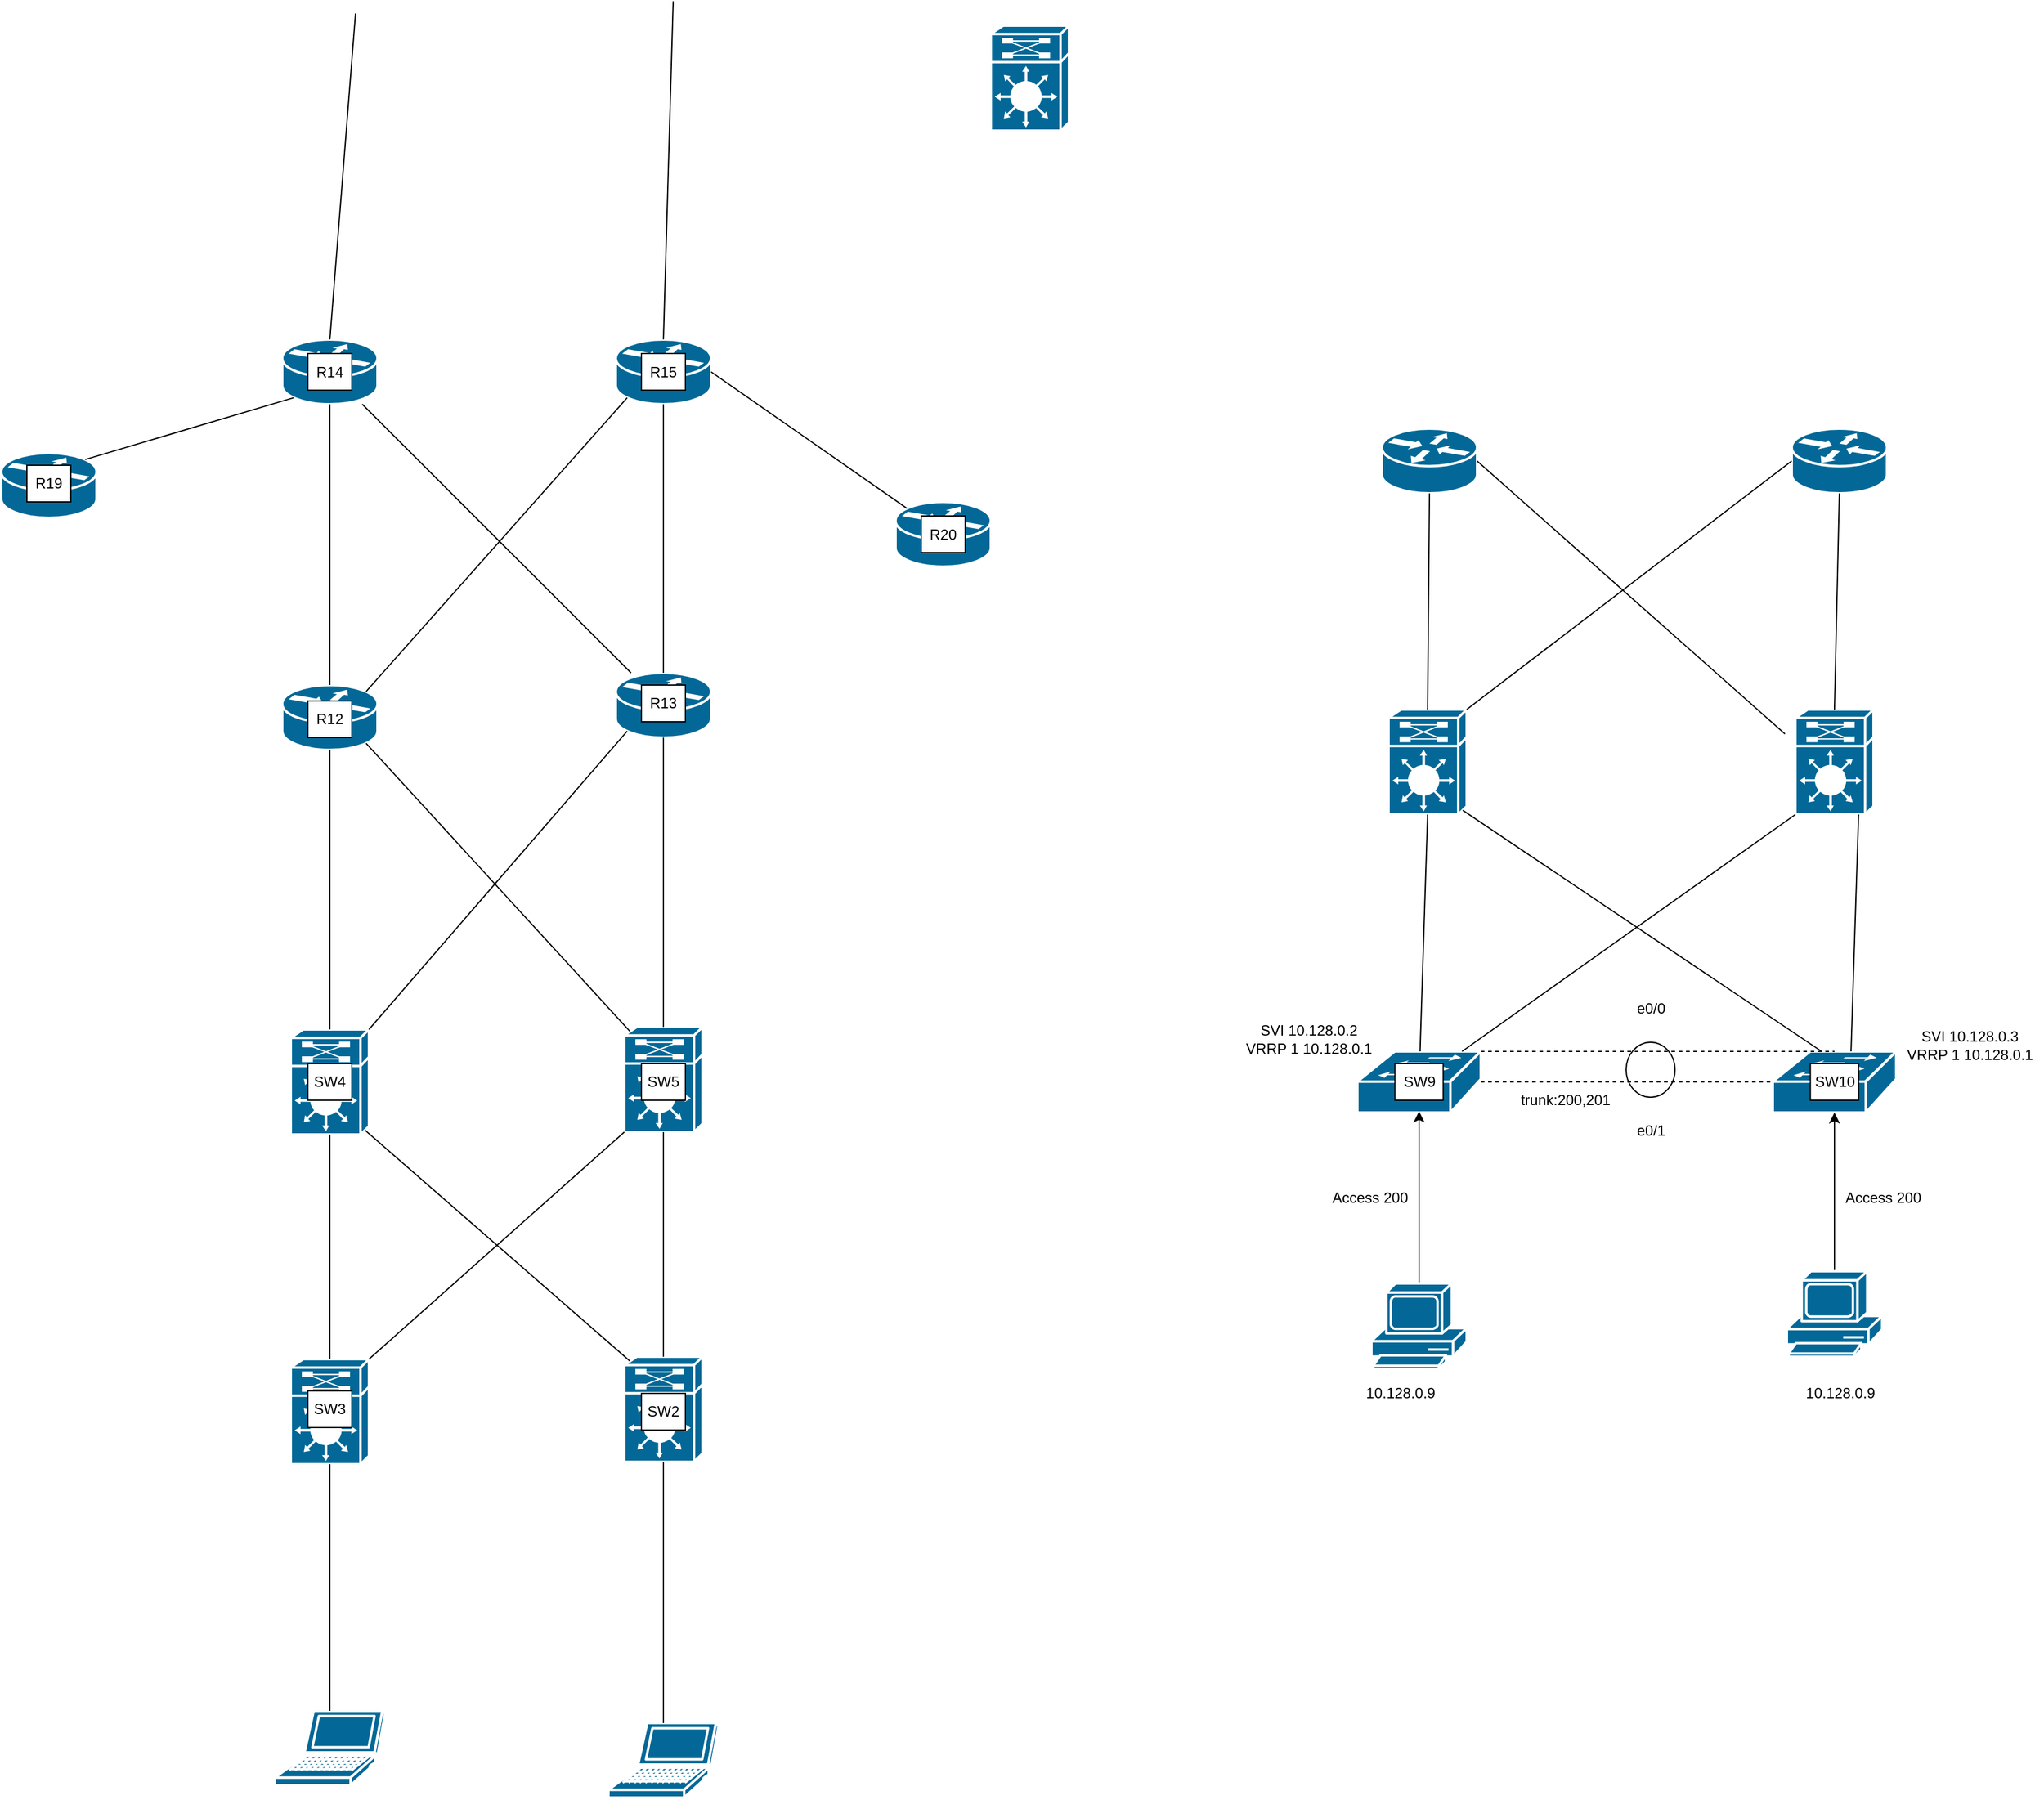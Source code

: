 <mxfile version="13.6.2" type="device"><diagram name="Page-1" id="c37626ed-c26b-45fb-9056-f9ebc6bb27b6"><mxGraphModel dx="1504" dy="1711" grid="1" gridSize="10" guides="1" tooltips="1" connect="1" arrows="1" fold="1" page="1" pageScale="1" pageWidth="1100" pageHeight="850" background="#ffffff" math="0" shadow="0"><root><mxCell id="0"/><mxCell id="1" parent="0"/><mxCell id="XNQ7U-7wRt1VdrcKMLv9-12" value="" style="ellipse;whiteSpace=wrap;html=1;" vertex="1" parent="1"><mxGeometry x="430" y="442.5" width="40" height="45" as="geometry"/></mxCell><mxCell id="XNQ7U-7wRt1VdrcKMLv9-1" value="" style="shape=mxgraph.cisco.switches.workgroup_switch;html=1;pointerEvents=1;dashed=0;fillColor=#036897;strokeColor=#ffffff;strokeWidth=2;verticalLabelPosition=bottom;verticalAlign=top;align=center;outlineConnect=0;" vertex="1" parent="1"><mxGeometry x="210" y="450" width="101" height="50" as="geometry"/></mxCell><mxCell id="XNQ7U-7wRt1VdrcKMLv9-2" value="" style="shape=mxgraph.cisco.switches.workgroup_switch;html=1;pointerEvents=1;dashed=0;fillColor=#036897;strokeColor=#ffffff;strokeWidth=2;verticalLabelPosition=bottom;verticalAlign=top;align=center;outlineConnect=0;" vertex="1" parent="1"><mxGeometry x="550" y="450" width="101" height="50" as="geometry"/></mxCell><mxCell id="XNQ7U-7wRt1VdrcKMLv9-6" style="edgeStyle=orthogonalEdgeStyle;rounded=0;orthogonalLoop=1;jettySize=auto;html=1;entryX=0.5;entryY=0.98;entryDx=0;entryDy=0;entryPerimeter=0;" edge="1" parent="1" source="XNQ7U-7wRt1VdrcKMLv9-4" target="XNQ7U-7wRt1VdrcKMLv9-1"><mxGeometry relative="1" as="geometry"/></mxCell><mxCell id="XNQ7U-7wRt1VdrcKMLv9-4" value="" style="shape=mxgraph.cisco.computers_and_peripherals.pc;html=1;pointerEvents=1;dashed=0;fillColor=#036897;strokeColor=#ffffff;strokeWidth=2;verticalLabelPosition=bottom;verticalAlign=top;align=center;outlineConnect=0;" vertex="1" parent="1"><mxGeometry x="221.5" y="640" width="78" height="70" as="geometry"/></mxCell><mxCell id="XNQ7U-7wRt1VdrcKMLv9-7" style="edgeStyle=orthogonalEdgeStyle;rounded=0;orthogonalLoop=1;jettySize=auto;html=1;" edge="1" parent="1" source="XNQ7U-7wRt1VdrcKMLv9-5" target="XNQ7U-7wRt1VdrcKMLv9-2"><mxGeometry relative="1" as="geometry"/></mxCell><mxCell id="XNQ7U-7wRt1VdrcKMLv9-5" value="" style="shape=mxgraph.cisco.computers_and_peripherals.pc;html=1;pointerEvents=1;dashed=0;fillColor=#036897;strokeColor=#ffffff;strokeWidth=2;verticalLabelPosition=bottom;verticalAlign=top;align=center;outlineConnect=0;" vertex="1" parent="1"><mxGeometry x="561.5" y="630" width="78" height="70" as="geometry"/></mxCell><mxCell id="XNQ7U-7wRt1VdrcKMLv9-8" value="" style="endArrow=none;html=1;entryX=0.5;entryY=0;entryDx=0;entryDy=0;entryPerimeter=0;exitX=1;exitY=0;exitDx=0;exitDy=0;exitPerimeter=0;dashed=1;" edge="1" parent="1" source="XNQ7U-7wRt1VdrcKMLv9-1" target="XNQ7U-7wRt1VdrcKMLv9-2"><mxGeometry width="50" height="50" relative="1" as="geometry"><mxPoint x="200" y="420" as="sourcePoint"/><mxPoint x="250" y="370" as="targetPoint"/></mxGeometry></mxCell><mxCell id="XNQ7U-7wRt1VdrcKMLv9-9" value="" style="endArrow=none;html=1;dashed=1;entryX=0;entryY=0.5;entryDx=0;entryDy=0;entryPerimeter=0;" edge="1" parent="1" source="XNQ7U-7wRt1VdrcKMLv9-1" target="XNQ7U-7wRt1VdrcKMLv9-2"><mxGeometry width="50" height="50" relative="1" as="geometry"><mxPoint x="350" y="490" as="sourcePoint"/><mxPoint x="540" y="487" as="targetPoint"/></mxGeometry></mxCell><mxCell id="XNQ7U-7wRt1VdrcKMLv9-14" value="SW9" style="rounded=0;whiteSpace=wrap;html=1;" vertex="1" parent="1"><mxGeometry x="240.75" y="460" width="39.5" height="30" as="geometry"/></mxCell><mxCell id="XNQ7U-7wRt1VdrcKMLv9-16" value="SW10" style="rounded=0;whiteSpace=wrap;html=1;" vertex="1" parent="1"><mxGeometry x="580.75" y="460" width="39.5" height="30" as="geometry"/></mxCell><mxCell id="XNQ7U-7wRt1VdrcKMLv9-17" value="10.128.0.9" style="text;html=1;align=center;verticalAlign=middle;resizable=0;points=[];autosize=1;" vertex="1" parent="1"><mxGeometry x="210.25" y="720" width="70" height="20" as="geometry"/></mxCell><mxCell id="XNQ7U-7wRt1VdrcKMLv9-18" value="10.128.0.9" style="text;html=1;align=center;verticalAlign=middle;resizable=0;points=[];autosize=1;" vertex="1" parent="1"><mxGeometry x="569.5" y="720" width="70" height="20" as="geometry"/></mxCell><mxCell id="XNQ7U-7wRt1VdrcKMLv9-19" value="e0/0" style="text;html=1;align=center;verticalAlign=middle;resizable=0;points=[];autosize=1;" vertex="1" parent="1"><mxGeometry x="430" y="405" width="40" height="20" as="geometry"/></mxCell><mxCell id="XNQ7U-7wRt1VdrcKMLv9-20" value="e0/1" style="text;html=1;align=center;verticalAlign=middle;resizable=0;points=[];autosize=1;" vertex="1" parent="1"><mxGeometry x="430" y="505" width="40" height="20" as="geometry"/></mxCell><mxCell id="XNQ7U-7wRt1VdrcKMLv9-21" value="trunk:200,201" style="text;html=1;align=center;verticalAlign=middle;resizable=0;points=[];autosize=1;" vertex="1" parent="1"><mxGeometry x="335" y="480" width="90" height="20" as="geometry"/></mxCell><mxCell id="XNQ7U-7wRt1VdrcKMLv9-22" value="Access 200" style="text;html=1;align=center;verticalAlign=middle;resizable=0;points=[];autosize=1;" vertex="1" parent="1"><mxGeometry x="180" y="560" width="80" height="20" as="geometry"/></mxCell><mxCell id="XNQ7U-7wRt1VdrcKMLv9-23" value="Access 200" style="text;html=1;align=center;verticalAlign=middle;resizable=0;points=[];autosize=1;" vertex="1" parent="1"><mxGeometry x="600" y="560" width="80" height="20" as="geometry"/></mxCell><mxCell id="XNQ7U-7wRt1VdrcKMLv9-24" value="SVI 10.128.0.2&lt;br&gt;VRRP 1 10.128.0.1" style="text;html=1;align=center;verticalAlign=middle;resizable=0;points=[];autosize=1;" vertex="1" parent="1"><mxGeometry x="110" y="425" width="120" height="30" as="geometry"/></mxCell><mxCell id="XNQ7U-7wRt1VdrcKMLv9-25" value="SVI 10.128.0.3&lt;br&gt;VRRP 1 10.128.0.1" style="text;html=1;align=center;verticalAlign=middle;resizable=0;points=[];autosize=1;" vertex="1" parent="1"><mxGeometry x="651" y="430" width="120" height="30" as="geometry"/></mxCell><mxCell id="XNQ7U-7wRt1VdrcKMLv9-29" value="" style="shape=mxgraph.cisco.misc.route_switch_processor;html=1;pointerEvents=1;dashed=0;fillColor=#036897;strokeColor=#ffffff;strokeWidth=2;verticalLabelPosition=bottom;verticalAlign=top;align=center;outlineConnect=0;" vertex="1" parent="1"><mxGeometry x="235.5" y="170" width="64" height="86" as="geometry"/></mxCell><mxCell id="XNQ7U-7wRt1VdrcKMLv9-30" value="" style="shape=mxgraph.cisco.misc.route_switch_processor;html=1;pointerEvents=1;dashed=0;fillColor=#036897;strokeColor=#ffffff;strokeWidth=2;verticalLabelPosition=bottom;verticalAlign=top;align=center;outlineConnect=0;" vertex="1" parent="1"><mxGeometry x="568.5" y="170" width="64" height="86" as="geometry"/></mxCell><mxCell id="XNQ7U-7wRt1VdrcKMLv9-31" value="" style="endArrow=none;html=1;entryX=0.5;entryY=1;entryDx=0;entryDy=0;entryPerimeter=0;" edge="1" parent="1" source="XNQ7U-7wRt1VdrcKMLv9-1" target="XNQ7U-7wRt1VdrcKMLv9-29"><mxGeometry width="50" height="50" relative="1" as="geometry"><mxPoint x="310" y="390" as="sourcePoint"/><mxPoint x="360" y="340" as="targetPoint"/></mxGeometry></mxCell><mxCell id="XNQ7U-7wRt1VdrcKMLv9-32" value="" style="endArrow=none;html=1;entryX=0.5;entryY=1;entryDx=0;entryDy=0;entryPerimeter=0;" edge="1" parent="1"><mxGeometry width="50" height="50" relative="1" as="geometry"><mxPoint x="614.049" y="450" as="sourcePoint"/><mxPoint x="620.25" y="256.0" as="targetPoint"/></mxGeometry></mxCell><mxCell id="XNQ7U-7wRt1VdrcKMLv9-33" value="" style="endArrow=none;html=1;entryX=0;entryY=1;entryDx=0;entryDy=0;entryPerimeter=0;" edge="1" parent="1" source="XNQ7U-7wRt1VdrcKMLv9-1" target="XNQ7U-7wRt1VdrcKMLv9-30"><mxGeometry width="50" height="50" relative="1" as="geometry"><mxPoint x="281.299" y="470" as="sourcePoint"/><mxPoint x="287.5" y="276.0" as="targetPoint"/></mxGeometry></mxCell><mxCell id="XNQ7U-7wRt1VdrcKMLv9-34" value="" style="endArrow=none;html=1;entryX=0.95;entryY=0.96;entryDx=0;entryDy=0;entryPerimeter=0;" edge="1" parent="1" target="XNQ7U-7wRt1VdrcKMLv9-29"><mxGeometry width="50" height="50" relative="1" as="geometry"><mxPoint x="590" y="450" as="sourcePoint"/><mxPoint x="297.5" y="286.0" as="targetPoint"/></mxGeometry></mxCell><mxCell id="XNQ7U-7wRt1VdrcKMLv9-35" value="" style="shape=mxgraph.cisco.misc.route_switch_processor;html=1;pointerEvents=1;dashed=0;fillColor=#036897;strokeColor=#ffffff;strokeWidth=2;verticalLabelPosition=bottom;verticalAlign=top;align=center;outlineConnect=0;" vertex="1" parent="1"><mxGeometry x="-390" y="430" width="64" height="86" as="geometry"/></mxCell><mxCell id="XNQ7U-7wRt1VdrcKMLv9-36" value="" style="shape=mxgraph.cisco.misc.route_switch_processor;html=1;pointerEvents=1;dashed=0;fillColor=#036897;strokeColor=#ffffff;strokeWidth=2;verticalLabelPosition=bottom;verticalAlign=top;align=center;outlineConnect=0;" vertex="1" parent="1"><mxGeometry x="-90" y="-390" width="64" height="86" as="geometry"/></mxCell><mxCell id="XNQ7U-7wRt1VdrcKMLv9-37" value="" style="shape=mxgraph.cisco.misc.route_switch_processor;html=1;pointerEvents=1;dashed=0;fillColor=#036897;strokeColor=#ffffff;strokeWidth=2;verticalLabelPosition=bottom;verticalAlign=top;align=center;outlineConnect=0;" vertex="1" parent="1"><mxGeometry x="-663" y="432" width="64" height="86" as="geometry"/></mxCell><mxCell id="XNQ7U-7wRt1VdrcKMLv9-38" value="" style="shape=mxgraph.cisco.routers.router;html=1;pointerEvents=1;dashed=0;fillColor=#036897;strokeColor=#ffffff;strokeWidth=2;verticalLabelPosition=bottom;verticalAlign=top;align=center;outlineConnect=0;" vertex="1" parent="1"><mxGeometry x="230" y="-60" width="78" height="53" as="geometry"/></mxCell><mxCell id="XNQ7U-7wRt1VdrcKMLv9-39" value="" style="shape=mxgraph.cisco.routers.router;html=1;pointerEvents=1;dashed=0;fillColor=#036897;strokeColor=#ffffff;strokeWidth=2;verticalLabelPosition=bottom;verticalAlign=top;align=center;outlineConnect=0;" vertex="1" parent="1"><mxGeometry x="565.5" y="-60" width="78" height="53" as="geometry"/></mxCell><mxCell id="XNQ7U-7wRt1VdrcKMLv9-40" value="" style="shape=mxgraph.cisco.routers.router;html=1;pointerEvents=1;dashed=0;fillColor=#036897;strokeColor=#ffffff;strokeWidth=2;verticalLabelPosition=bottom;verticalAlign=top;align=center;outlineConnect=0;" vertex="1" parent="1"><mxGeometry x="-397" y="-133" width="78" height="53" as="geometry"/></mxCell><mxCell id="XNQ7U-7wRt1VdrcKMLv9-41" value="" style="shape=mxgraph.cisco.routers.router;html=1;pointerEvents=1;dashed=0;fillColor=#036897;strokeColor=#ffffff;strokeWidth=2;verticalLabelPosition=bottom;verticalAlign=top;align=center;outlineConnect=0;" vertex="1" parent="1"><mxGeometry x="-168" width="78" height="53" as="geometry"/></mxCell><mxCell id="XNQ7U-7wRt1VdrcKMLv9-42" value="" style="shape=mxgraph.cisco.routers.router;html=1;pointerEvents=1;dashed=0;fillColor=#036897;strokeColor=#ffffff;strokeWidth=2;verticalLabelPosition=bottom;verticalAlign=top;align=center;outlineConnect=0;" vertex="1" parent="1"><mxGeometry x="-397" y="140" width="78" height="53" as="geometry"/></mxCell><mxCell id="XNQ7U-7wRt1VdrcKMLv9-43" value="" style="shape=mxgraph.cisco.routers.router;html=1;pointerEvents=1;dashed=0;fillColor=#036897;strokeColor=#ffffff;strokeWidth=2;verticalLabelPosition=bottom;verticalAlign=top;align=center;outlineConnect=0;" vertex="1" parent="1"><mxGeometry x="-670" y="-133" width="78" height="53" as="geometry"/></mxCell><mxCell id="XNQ7U-7wRt1VdrcKMLv9-44" value="" style="shape=mxgraph.cisco.routers.router;html=1;pointerEvents=1;dashed=0;fillColor=#036897;strokeColor=#ffffff;strokeWidth=2;verticalLabelPosition=bottom;verticalAlign=top;align=center;outlineConnect=0;" vertex="1" parent="1"><mxGeometry x="-900" y="-40" width="78" height="53" as="geometry"/></mxCell><mxCell id="XNQ7U-7wRt1VdrcKMLv9-45" value="" style="shape=mxgraph.cisco.routers.router;html=1;pointerEvents=1;dashed=0;fillColor=#036897;strokeColor=#ffffff;strokeWidth=2;verticalLabelPosition=bottom;verticalAlign=top;align=center;outlineConnect=0;" vertex="1" parent="1"><mxGeometry x="-670" y="150" width="78" height="53" as="geometry"/></mxCell><mxCell id="XNQ7U-7wRt1VdrcKMLv9-46" value="" style="endArrow=none;html=1;exitX=0.88;exitY=0.1;exitDx=0;exitDy=0;exitPerimeter=0;entryX=0.12;entryY=0.9;entryDx=0;entryDy=0;entryPerimeter=0;" edge="1" parent="1" source="XNQ7U-7wRt1VdrcKMLv9-44" target="XNQ7U-7wRt1VdrcKMLv9-43"><mxGeometry width="50" height="50" relative="1" as="geometry"><mxPoint x="-840" y="-130" as="sourcePoint"/><mxPoint x="-790" y="-180" as="targetPoint"/></mxGeometry></mxCell><mxCell id="XNQ7U-7wRt1VdrcKMLv9-48" value="" style="endArrow=none;html=1;exitX=0.5;exitY=0;exitDx=0;exitDy=0;exitPerimeter=0;entryX=0.5;entryY=1;entryDx=0;entryDy=0;entryPerimeter=0;" edge="1" parent="1" source="XNQ7U-7wRt1VdrcKMLv9-45" target="XNQ7U-7wRt1VdrcKMLv9-43"><mxGeometry width="50" height="50" relative="1" as="geometry"><mxPoint x="-640.0" y="120.6" as="sourcePoint"/><mxPoint x="-469.28" y="53.0" as="targetPoint"/></mxGeometry></mxCell><mxCell id="XNQ7U-7wRt1VdrcKMLv9-49" value="" style="endArrow=none;html=1;exitX=0.5;exitY=0;exitDx=0;exitDy=0;exitPerimeter=0;entryX=0.5;entryY=1;entryDx=0;entryDy=0;entryPerimeter=0;" edge="1" parent="1" source="XNQ7U-7wRt1VdrcKMLv9-42" target="XNQ7U-7wRt1VdrcKMLv9-40"><mxGeometry width="50" height="50" relative="1" as="geometry"><mxPoint x="-440" y="167" as="sourcePoint"/><mxPoint x="-440" y="-80" as="targetPoint"/></mxGeometry></mxCell><mxCell id="XNQ7U-7wRt1VdrcKMLv9-50" value="" style="endArrow=none;html=1;exitX=0.12;exitY=0.1;exitDx=0;exitDy=0;exitPerimeter=0;entryX=1;entryY=0.5;entryDx=0;entryDy=0;entryPerimeter=0;" edge="1" parent="1" source="XNQ7U-7wRt1VdrcKMLv9-41" target="XNQ7U-7wRt1VdrcKMLv9-40"><mxGeometry width="50" height="50" relative="1" as="geometry"><mxPoint x="-348" y="150" as="sourcePoint"/><mxPoint x="-348" y="-70" as="targetPoint"/></mxGeometry></mxCell><mxCell id="XNQ7U-7wRt1VdrcKMLv9-51" value="" style="endArrow=none;html=1;" edge="1" parent="1" source="XNQ7U-7wRt1VdrcKMLv9-42" target="XNQ7U-7wRt1VdrcKMLv9-43"><mxGeometry width="50" height="50" relative="1" as="geometry"><mxPoint x="-338" y="160" as="sourcePoint"/><mxPoint x="-338" y="-60" as="targetPoint"/></mxGeometry></mxCell><mxCell id="XNQ7U-7wRt1VdrcKMLv9-52" value="" style="endArrow=none;html=1;entryX=0.12;entryY=0.9;entryDx=0;entryDy=0;entryPerimeter=0;exitX=0.88;exitY=0.1;exitDx=0;exitDy=0;exitPerimeter=0;" edge="1" parent="1" source="XNQ7U-7wRt1VdrcKMLv9-45" target="XNQ7U-7wRt1VdrcKMLv9-40"><mxGeometry width="50" height="50" relative="1" as="geometry"><mxPoint x="-374.5" y="150" as="sourcePoint"/><mxPoint x="-594.5" y="-70" as="targetPoint"/></mxGeometry></mxCell><mxCell id="XNQ7U-7wRt1VdrcKMLv9-53" value="" style="endArrow=none;html=1;exitX=0.5;exitY=0;exitDx=0;exitDy=0;exitPerimeter=0;" edge="1" parent="1" source="XNQ7U-7wRt1VdrcKMLv9-35" target="XNQ7U-7wRt1VdrcKMLv9-42"><mxGeometry width="50" height="50" relative="1" as="geometry"><mxPoint x="-310" y="460" as="sourcePoint"/><mxPoint x="-310" y="240" as="targetPoint"/></mxGeometry></mxCell><mxCell id="XNQ7U-7wRt1VdrcKMLv9-54" value="" style="endArrow=none;html=1;exitX=0.5;exitY=0;exitDx=0;exitDy=0;exitPerimeter=0;entryX=0.5;entryY=1;entryDx=0;entryDy=0;entryPerimeter=0;" edge="1" parent="1" source="XNQ7U-7wRt1VdrcKMLv9-37" target="XNQ7U-7wRt1VdrcKMLv9-45"><mxGeometry width="50" height="50" relative="1" as="geometry"><mxPoint x="-621" y="160" as="sourcePoint"/><mxPoint x="-621" y="-70" as="targetPoint"/></mxGeometry></mxCell><mxCell id="XNQ7U-7wRt1VdrcKMLv9-55" value="" style="endArrow=none;html=1;entryX=0.12;entryY=0.9;entryDx=0;entryDy=0;entryPerimeter=0;exitX=1;exitY=0;exitDx=0;exitDy=0;exitPerimeter=0;" edge="1" parent="1" source="XNQ7U-7wRt1VdrcKMLv9-37" target="XNQ7U-7wRt1VdrcKMLv9-42"><mxGeometry width="50" height="50" relative="1" as="geometry"><mxPoint x="-591.36" y="165.3" as="sourcePoint"/><mxPoint x="-377.64" y="-75.3" as="targetPoint"/></mxGeometry></mxCell><mxCell id="XNQ7U-7wRt1VdrcKMLv9-56" value="" style="endArrow=none;html=1;entryX=0.88;entryY=0.9;entryDx=0;entryDy=0;entryPerimeter=0;exitX=0.07;exitY=0.04;exitDx=0;exitDy=0;exitPerimeter=0;" edge="1" parent="1" source="XNQ7U-7wRt1VdrcKMLv9-35" target="XNQ7U-7wRt1VdrcKMLv9-45"><mxGeometry width="50" height="50" relative="1" as="geometry"><mxPoint x="-589" y="442" as="sourcePoint"/><mxPoint x="-377.64" y="197.7" as="targetPoint"/></mxGeometry></mxCell><mxCell id="XNQ7U-7wRt1VdrcKMLv9-57" value="" style="shape=mxgraph.cisco.misc.route_switch_processor;html=1;pointerEvents=1;dashed=0;fillColor=#036897;strokeColor=#ffffff;strokeWidth=2;verticalLabelPosition=bottom;verticalAlign=top;align=center;outlineConnect=0;" vertex="1" parent="1"><mxGeometry x="-390" y="700" width="64" height="86" as="geometry"/></mxCell><mxCell id="XNQ7U-7wRt1VdrcKMLv9-58" value="" style="shape=mxgraph.cisco.misc.route_switch_processor;html=1;pointerEvents=1;dashed=0;fillColor=#036897;strokeColor=#ffffff;strokeWidth=2;verticalLabelPosition=bottom;verticalAlign=top;align=center;outlineConnect=0;" vertex="1" parent="1"><mxGeometry x="-663" y="702" width="64" height="86" as="geometry"/></mxCell><mxCell id="XNQ7U-7wRt1VdrcKMLv9-59" value="" style="endArrow=none;html=1;exitX=0.5;exitY=0;exitDx=0;exitDy=0;exitPerimeter=0;entryX=0.5;entryY=1;entryDx=0;entryDy=0;entryPerimeter=0;" edge="1" parent="1" source="XNQ7U-7wRt1VdrcKMLv9-58" target="XNQ7U-7wRt1VdrcKMLv9-37"><mxGeometry width="50" height="50" relative="1" as="geometry"><mxPoint x="-740.0" y="754" as="sourcePoint"/><mxPoint x="-740" y="525" as="targetPoint"/></mxGeometry></mxCell><mxCell id="XNQ7U-7wRt1VdrcKMLv9-60" value="" style="endArrow=none;html=1;exitX=0.5;exitY=0;exitDx=0;exitDy=0;exitPerimeter=0;entryX=0.5;entryY=1;entryDx=0;entryDy=0;entryPerimeter=0;" edge="1" parent="1" source="XNQ7U-7wRt1VdrcKMLv9-57" target="XNQ7U-7wRt1VdrcKMLv9-35"><mxGeometry width="50" height="50" relative="1" as="geometry"><mxPoint x="-450.0" y="720" as="sourcePoint"/><mxPoint x="-450.0" y="536" as="targetPoint"/></mxGeometry></mxCell><mxCell id="XNQ7U-7wRt1VdrcKMLv9-61" value="" style="endArrow=none;html=1;entryX=0.95;entryY=0.96;entryDx=0;entryDy=0;entryPerimeter=0;exitX=0.07;exitY=0.04;exitDx=0;exitDy=0;exitPerimeter=0;" edge="1" parent="1" source="XNQ7U-7wRt1VdrcKMLv9-57" target="XNQ7U-7wRt1VdrcKMLv9-37"><mxGeometry width="50" height="50" relative="1" as="geometry"><mxPoint x="-364.16" y="782.87" as="sourcePoint"/><mxPoint x="-580.0" y="547.13" as="targetPoint"/></mxGeometry></mxCell><mxCell id="XNQ7U-7wRt1VdrcKMLv9-62" value="" style="endArrow=none;html=1;entryX=0;entryY=1;entryDx=0;entryDy=0;entryPerimeter=0;exitX=1;exitY=0;exitDx=0;exitDy=0;exitPerimeter=0;" edge="1" parent="1" source="XNQ7U-7wRt1VdrcKMLv9-58" target="XNQ7U-7wRt1VdrcKMLv9-35"><mxGeometry width="50" height="50" relative="1" as="geometry"><mxPoint x="-365.52" y="453.44" as="sourcePoint"/><mxPoint x="-581.36" y="217.7" as="targetPoint"/></mxGeometry></mxCell><mxCell id="XNQ7U-7wRt1VdrcKMLv9-63" value="" style="shape=mxgraph.cisco.computers_and_peripherals.laptop;html=1;pointerEvents=1;dashed=0;fillColor=#036897;strokeColor=#ffffff;strokeWidth=2;verticalLabelPosition=bottom;verticalAlign=top;align=center;outlineConnect=0;" vertex="1" parent="1"><mxGeometry x="-676" y="990" width="90" height="61" as="geometry"/></mxCell><mxCell id="XNQ7U-7wRt1VdrcKMLv9-65" value="" style="endArrow=none;html=1;entryX=0.5;entryY=1;entryDx=0;entryDy=0;entryPerimeter=0;" edge="1" parent="1" source="XNQ7U-7wRt1VdrcKMLv9-63" target="XNQ7U-7wRt1VdrcKMLv9-58"><mxGeometry width="50" height="50" relative="1" as="geometry"><mxPoint x="-700.0" y="1014" as="sourcePoint"/><mxPoint x="-700.0" y="830" as="targetPoint"/></mxGeometry></mxCell><mxCell id="XNQ7U-7wRt1VdrcKMLv9-66" value="" style="shape=mxgraph.cisco.computers_and_peripherals.laptop;html=1;pointerEvents=1;dashed=0;fillColor=#036897;strokeColor=#ffffff;strokeWidth=2;verticalLabelPosition=bottom;verticalAlign=top;align=center;outlineConnect=0;" vertex="1" parent="1"><mxGeometry x="-403" y="1000" width="90" height="61" as="geometry"/></mxCell><mxCell id="XNQ7U-7wRt1VdrcKMLv9-67" value="" style="endArrow=none;html=1;entryX=0.5;entryY=1;entryDx=0;entryDy=0;entryPerimeter=0;" edge="1" parent="1" source="XNQ7U-7wRt1VdrcKMLv9-66" target="XNQ7U-7wRt1VdrcKMLv9-57"><mxGeometry width="50" height="50" relative="1" as="geometry"><mxPoint x="-511.0" y="1024" as="sourcePoint"/><mxPoint x="-442.0" y="798" as="targetPoint"/></mxGeometry></mxCell><mxCell id="XNQ7U-7wRt1VdrcKMLv9-68" value="" style="endArrow=none;html=1;exitX=0.5;exitY=0;exitDx=0;exitDy=0;exitPerimeter=0;entryX=0.5;entryY=1;entryDx=0;entryDy=0;entryPerimeter=0;" edge="1" parent="1" source="XNQ7U-7wRt1VdrcKMLv9-29" target="XNQ7U-7wRt1VdrcKMLv9-38"><mxGeometry width="50" height="50" relative="1" as="geometry"><mxPoint x="312.67" y="178.3" as="sourcePoint"/><mxPoint x="312.67" y="-51.7" as="targetPoint"/></mxGeometry></mxCell><mxCell id="XNQ7U-7wRt1VdrcKMLv9-69" value="" style="endArrow=none;html=1;exitX=0.5;exitY=0;exitDx=0;exitDy=0;exitPerimeter=0;entryX=0.5;entryY=1;entryDx=0;entryDy=0;entryPerimeter=0;" edge="1" parent="1" source="XNQ7U-7wRt1VdrcKMLv9-30" target="XNQ7U-7wRt1VdrcKMLv9-39"><mxGeometry width="50" height="50" relative="1" as="geometry"><mxPoint x="585.67" y="168.3" as="sourcePoint"/><mxPoint x="585.67" y="-51.7" as="targetPoint"/></mxGeometry></mxCell><mxCell id="XNQ7U-7wRt1VdrcKMLv9-70" value="" style="endArrow=none;html=1;entryX=1;entryY=0.5;entryDx=0;entryDy=0;entryPerimeter=0;" edge="1" parent="1" target="XNQ7U-7wRt1VdrcKMLv9-38"><mxGeometry width="50" height="50" relative="1" as="geometry"><mxPoint x="560" y="190" as="sourcePoint"/><mxPoint x="339.17" y="-51.7" as="targetPoint"/></mxGeometry></mxCell><mxCell id="XNQ7U-7wRt1VdrcKMLv9-71" value="" style="endArrow=none;html=1;entryX=0;entryY=0.5;entryDx=0;entryDy=0;entryPerimeter=0;exitX=1;exitY=0;exitDx=0;exitDy=0;exitPerimeter=0;" edge="1" parent="1" source="XNQ7U-7wRt1VdrcKMLv9-29" target="XNQ7U-7wRt1VdrcKMLv9-39"><mxGeometry width="50" height="50" relative="1" as="geometry"><mxPoint x="342.31" y="183.6" as="sourcePoint"/><mxPoint x="556.03" y="-57.0" as="targetPoint"/></mxGeometry></mxCell><mxCell id="XNQ7U-7wRt1VdrcKMLv9-72" value="SW3" style="rounded=0;whiteSpace=wrap;html=1;" vertex="1" parent="1"><mxGeometry x="-649" y="728" width="36" height="30" as="geometry"/></mxCell><mxCell id="XNQ7U-7wRt1VdrcKMLv9-74" value="SW4" style="rounded=0;whiteSpace=wrap;html=1;" vertex="1" parent="1"><mxGeometry x="-649" y="460" width="36" height="30" as="geometry"/></mxCell><mxCell id="XNQ7U-7wRt1VdrcKMLv9-75" value="R12" style="rounded=0;whiteSpace=wrap;html=1;" vertex="1" parent="1"><mxGeometry x="-649" y="163" width="36" height="30" as="geometry"/></mxCell><mxCell id="XNQ7U-7wRt1VdrcKMLv9-76" value="R14" style="rounded=0;whiteSpace=wrap;html=1;" vertex="1" parent="1"><mxGeometry x="-649" y="-121.5" width="36" height="30" as="geometry"/></mxCell><mxCell id="XNQ7U-7wRt1VdrcKMLv9-77" value="R19" style="rounded=0;whiteSpace=wrap;html=1;" vertex="1" parent="1"><mxGeometry x="-879" y="-30" width="36" height="30" as="geometry"/></mxCell><mxCell id="XNQ7U-7wRt1VdrcKMLv9-78" value="R20" style="rounded=0;whiteSpace=wrap;html=1;" vertex="1" parent="1"><mxGeometry x="-147" y="11.5" width="36" height="30" as="geometry"/></mxCell><mxCell id="XNQ7U-7wRt1VdrcKMLv9-79" value="R15" style="rounded=0;whiteSpace=wrap;html=1;" vertex="1" parent="1"><mxGeometry x="-376" y="-121.5" width="36" height="30" as="geometry"/></mxCell><mxCell id="XNQ7U-7wRt1VdrcKMLv9-80" value="R13" style="rounded=0;whiteSpace=wrap;html=1;" vertex="1" parent="1"><mxGeometry x="-376" y="150" width="36" height="30" as="geometry"/></mxCell><mxCell id="XNQ7U-7wRt1VdrcKMLv9-81" value="SW5" style="rounded=0;whiteSpace=wrap;html=1;" vertex="1" parent="1"><mxGeometry x="-376" y="460" width="36" height="30" as="geometry"/></mxCell><mxCell id="XNQ7U-7wRt1VdrcKMLv9-82" value="SW2" style="rounded=0;whiteSpace=wrap;html=1;" vertex="1" parent="1"><mxGeometry x="-376" y="730" width="36" height="30" as="geometry"/></mxCell><mxCell id="XNQ7U-7wRt1VdrcKMLv9-83" value="" style="endArrow=none;html=1;exitX=0.5;exitY=0;exitDx=0;exitDy=0;exitPerimeter=0;" edge="1" parent="1" source="XNQ7U-7wRt1VdrcKMLv9-43"><mxGeometry width="50" height="50" relative="1" as="geometry"><mxPoint x="-551" y="-170" as="sourcePoint"/><mxPoint x="-610" y="-400" as="targetPoint"/></mxGeometry></mxCell><mxCell id="XNQ7U-7wRt1VdrcKMLv9-84" value="" style="endArrow=none;html=1;exitX=0.5;exitY=0;exitDx=0;exitDy=0;exitPerimeter=0;" edge="1" parent="1" source="XNQ7U-7wRt1VdrcKMLv9-40"><mxGeometry width="50" height="50" relative="1" as="geometry"><mxPoint x="-480" y="-133" as="sourcePoint"/><mxPoint x="-350" y="-410" as="targetPoint"/></mxGeometry></mxCell></root></mxGraphModel></diagram></mxfile>